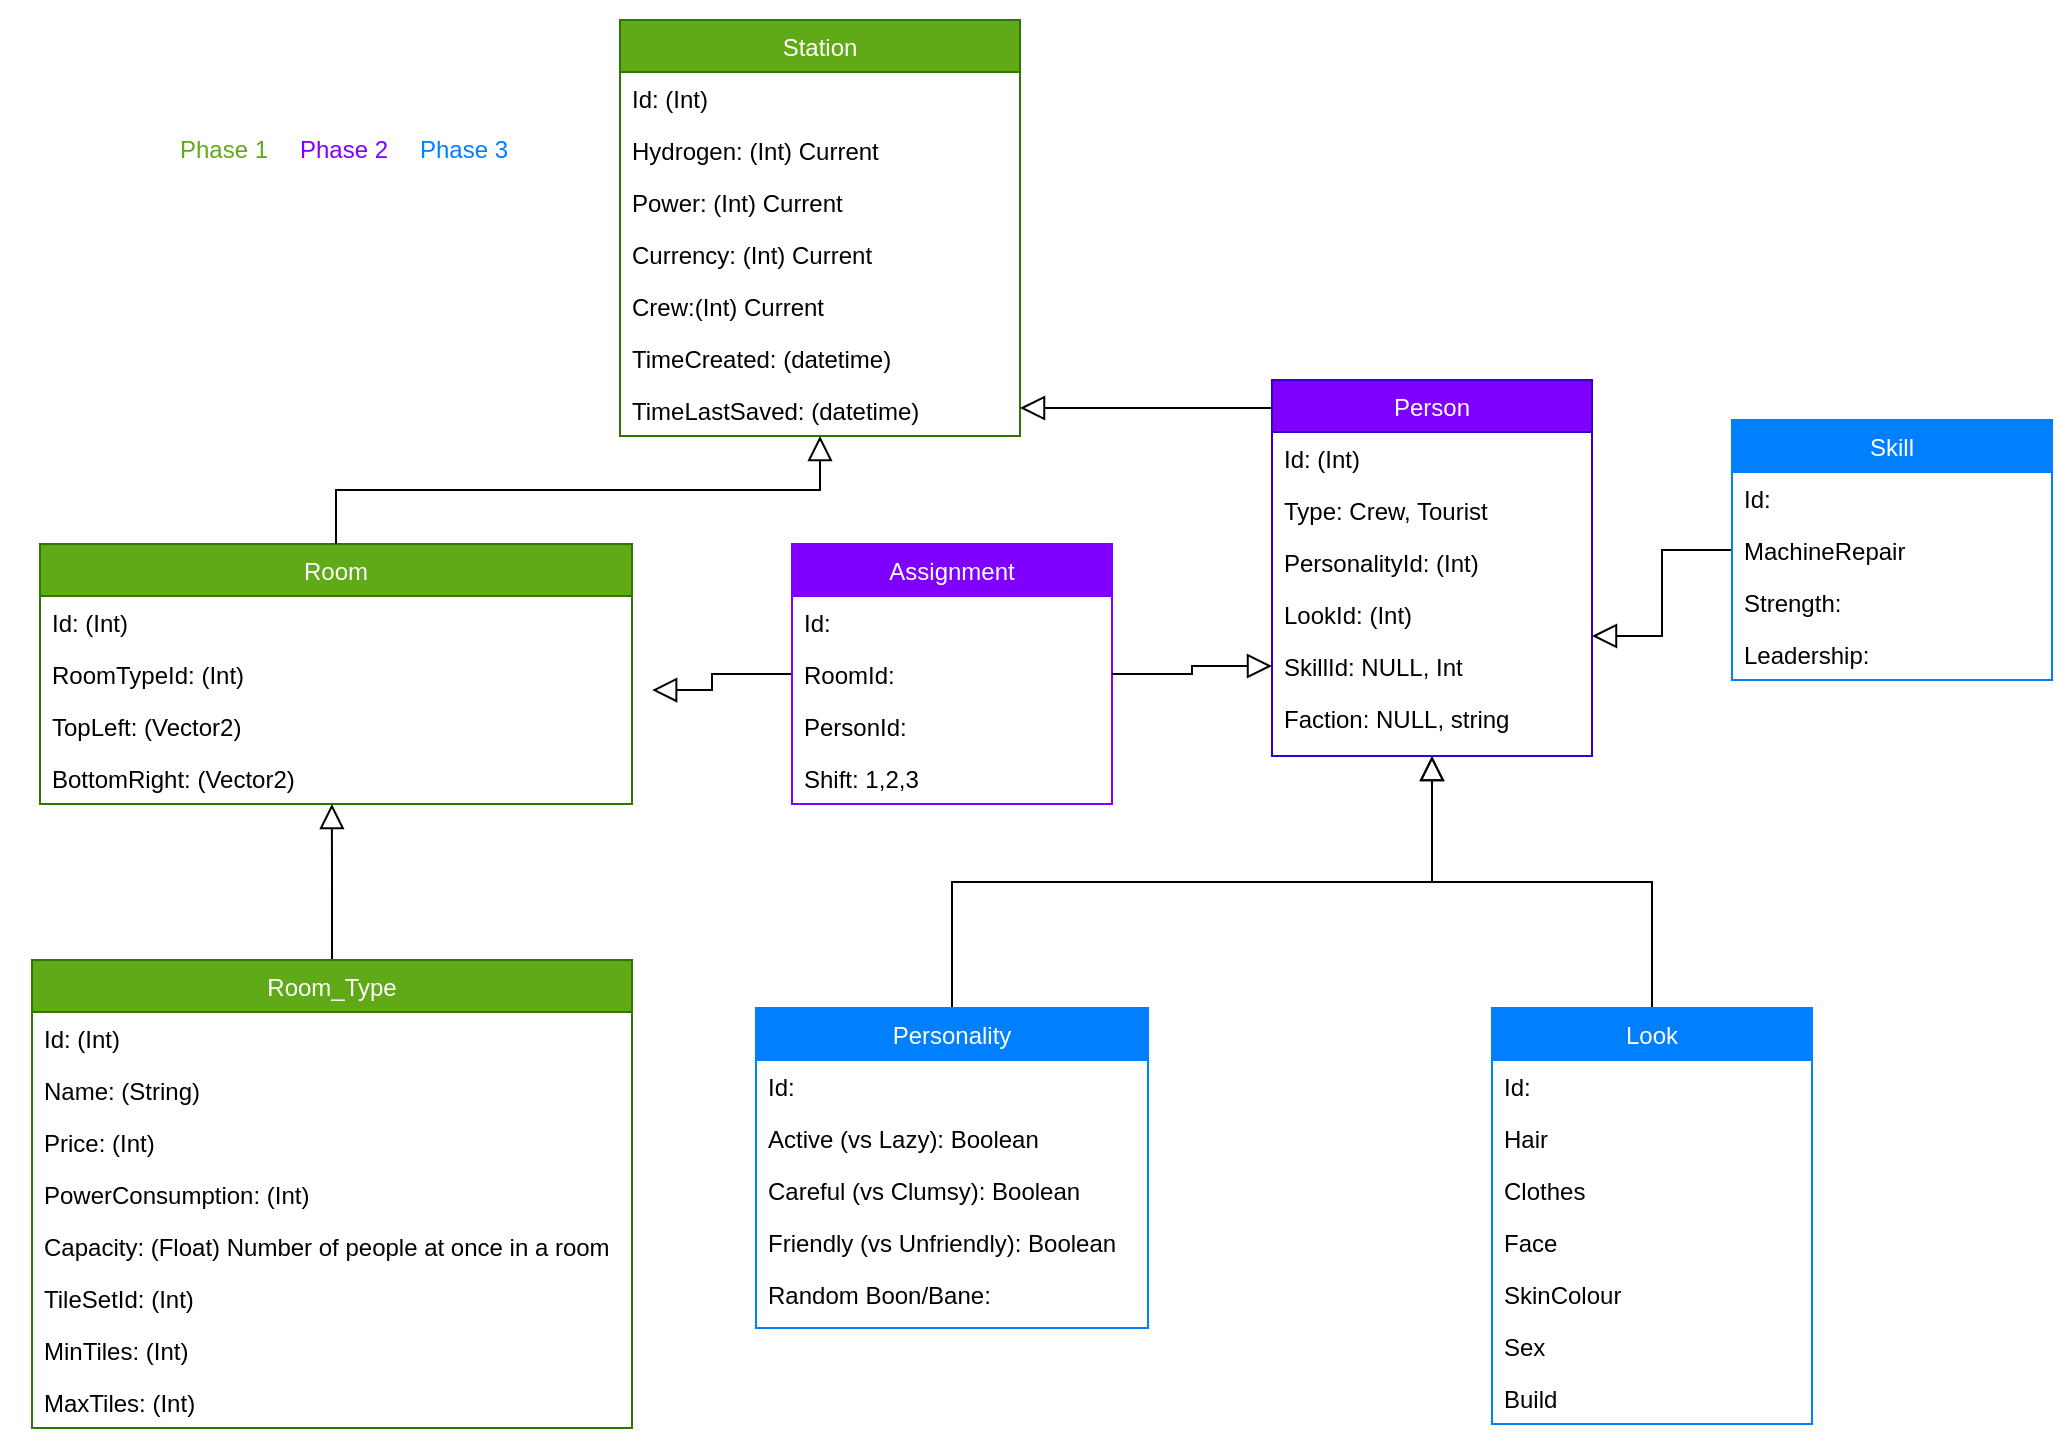 <mxfile>
    <diagram id="C5RBs43oDa-KdzZeNtuy" name="Roadmap/Types">
        <mxGraphModel dx="1253" dy="999" grid="1" gridSize="10" guides="1" tooltips="1" connect="1" arrows="1" fold="1" page="1" pageScale="1" pageWidth="827" pageHeight="1169" math="0" shadow="0">
            <root>
                <mxCell id="WIyWlLk6GJQsqaUBKTNV-0"/>
                <mxCell id="WIyWlLk6GJQsqaUBKTNV-1" parent="WIyWlLk6GJQsqaUBKTNV-0"/>
                <mxCell id="zkfFHV4jXpPFQw0GAbJ--0" value="Station" style="swimlane;fontStyle=0;align=center;verticalAlign=top;childLayout=stackLayout;horizontal=1;startSize=26;horizontalStack=0;resizeParent=1;resizeLast=0;collapsible=1;marginBottom=0;rounded=0;shadow=0;strokeWidth=1;fillColor=#60a917;fontColor=#ffffff;strokeColor=#2D7600;" parent="WIyWlLk6GJQsqaUBKTNV-1" vertex="1">
                    <mxGeometry x="314" y="20" width="200" height="208" as="geometry">
                        <mxRectangle x="230" y="140" width="160" height="26" as="alternateBounds"/>
                    </mxGeometry>
                </mxCell>
                <mxCell id="I166LaLT76AZN9bSvU90-0" value="Id: (Int)" style="text;align=left;verticalAlign=top;spacingLeft=4;spacingRight=4;overflow=hidden;rotatable=0;points=[[0,0.5],[1,0.5]];portConstraint=eastwest;rounded=0;shadow=0;html=0;" parent="zkfFHV4jXpPFQw0GAbJ--0" vertex="1">
                    <mxGeometry y="26" width="200" height="26" as="geometry"/>
                </mxCell>
                <mxCell id="zkfFHV4jXpPFQw0GAbJ--3" value="Hydrogen: (Int) Current" style="text;align=left;verticalAlign=top;spacingLeft=4;spacingRight=4;overflow=hidden;rotatable=0;points=[[0,0.5],[1,0.5]];portConstraint=eastwest;rounded=0;shadow=0;html=0;" parent="zkfFHV4jXpPFQw0GAbJ--0" vertex="1">
                    <mxGeometry y="52" width="200" height="26" as="geometry"/>
                </mxCell>
                <mxCell id="zkfFHV4jXpPFQw0GAbJ--1" value="Power: (Int) Current" style="text;align=left;verticalAlign=top;spacingLeft=4;spacingRight=4;overflow=hidden;rotatable=0;points=[[0,0.5],[1,0.5]];portConstraint=eastwest;" parent="zkfFHV4jXpPFQw0GAbJ--0" vertex="1">
                    <mxGeometry y="78" width="200" height="26" as="geometry"/>
                </mxCell>
                <mxCell id="zkfFHV4jXpPFQw0GAbJ--2" value="Currency: (Int) Current" style="text;align=left;verticalAlign=top;spacingLeft=4;spacingRight=4;overflow=hidden;rotatable=0;points=[[0,0.5],[1,0.5]];portConstraint=eastwest;rounded=0;shadow=0;html=0;" parent="zkfFHV4jXpPFQw0GAbJ--0" vertex="1">
                    <mxGeometry y="104" width="200" height="26" as="geometry"/>
                </mxCell>
                <mxCell id="zkfFHV4jXpPFQw0GAbJ--5" value="Crew:(Int) Current" style="text;align=left;verticalAlign=top;spacingLeft=4;spacingRight=4;overflow=hidden;rotatable=0;points=[[0,0.5],[1,0.5]];portConstraint=eastwest;" parent="zkfFHV4jXpPFQw0GAbJ--0" vertex="1">
                    <mxGeometry y="130" width="200" height="26" as="geometry"/>
                </mxCell>
                <mxCell id="hzhiiLF0QnC_eUO_uc99-5" value="TimeCreated: (datetime) &#xa;" style="text;align=left;verticalAlign=top;spacingLeft=4;spacingRight=4;overflow=hidden;rotatable=0;points=[[0,0.5],[1,0.5]];portConstraint=eastwest;" parent="zkfFHV4jXpPFQw0GAbJ--0" vertex="1">
                    <mxGeometry y="156" width="200" height="26" as="geometry"/>
                </mxCell>
                <mxCell id="hzhiiLF0QnC_eUO_uc99-6" value="TimeLastSaved: (datetime) &#xa;" style="text;align=left;verticalAlign=top;spacingLeft=4;spacingRight=4;overflow=hidden;rotatable=0;points=[[0,0.5],[1,0.5]];portConstraint=eastwest;" parent="zkfFHV4jXpPFQw0GAbJ--0" vertex="1">
                    <mxGeometry y="182" width="200" height="26" as="geometry"/>
                </mxCell>
                <mxCell id="zkfFHV4jXpPFQw0GAbJ--6" value="Room" style="swimlane;fontStyle=0;align=center;verticalAlign=top;childLayout=stackLayout;horizontal=1;startSize=26;horizontalStack=0;resizeParent=1;resizeLast=0;collapsible=1;marginBottom=0;rounded=0;shadow=0;strokeWidth=1;fillColor=#60a917;fontColor=#ffffff;strokeColor=#2D7600;" parent="WIyWlLk6GJQsqaUBKTNV-1" vertex="1">
                    <mxGeometry x="24" y="282" width="296" height="130" as="geometry">
                        <mxRectangle x="130" y="380" width="160" height="26" as="alternateBounds"/>
                    </mxGeometry>
                </mxCell>
                <mxCell id="zkfFHV4jXpPFQw0GAbJ--7" value="Id: (Int) " style="text;align=left;verticalAlign=top;spacingLeft=4;spacingRight=4;overflow=hidden;rotatable=0;points=[[0,0.5],[1,0.5]];portConstraint=eastwest;" parent="zkfFHV4jXpPFQw0GAbJ--6" vertex="1">
                    <mxGeometry y="26" width="296" height="26" as="geometry"/>
                </mxCell>
                <mxCell id="zkfFHV4jXpPFQw0GAbJ--8" value="RoomTypeId: (Int)" style="text;align=left;verticalAlign=top;spacingLeft=4;spacingRight=4;overflow=hidden;rotatable=0;points=[[0,0.5],[1,0.5]];portConstraint=eastwest;rounded=0;shadow=0;html=0;" parent="zkfFHV4jXpPFQw0GAbJ--6" vertex="1">
                    <mxGeometry y="52" width="296" height="26" as="geometry"/>
                </mxCell>
                <mxCell id="hzhiiLF0QnC_eUO_uc99-9" value="TopLeft: (Vector2)" style="text;align=left;verticalAlign=top;spacingLeft=4;spacingRight=4;overflow=hidden;rotatable=0;points=[[0,0.5],[1,0.5]];portConstraint=eastwest;rounded=0;shadow=0;html=0;" parent="zkfFHV4jXpPFQw0GAbJ--6" vertex="1">
                    <mxGeometry y="78" width="296" height="26" as="geometry"/>
                </mxCell>
                <mxCell id="hzhiiLF0QnC_eUO_uc99-26" value="BottomRight: (Vector2)" style="text;align=left;verticalAlign=top;spacingLeft=4;spacingRight=4;overflow=hidden;rotatable=0;points=[[0,0.5],[1,0.5]];portConstraint=eastwest;rounded=0;shadow=0;html=0;" parent="zkfFHV4jXpPFQw0GAbJ--6" vertex="1">
                    <mxGeometry y="104" width="296" height="26" as="geometry"/>
                </mxCell>
                <mxCell id="zkfFHV4jXpPFQw0GAbJ--12" value="" style="endArrow=block;endSize=10;endFill=0;shadow=0;strokeWidth=1;rounded=0;edgeStyle=elbowEdgeStyle;elbow=vertical;" parent="WIyWlLk6GJQsqaUBKTNV-1" source="zkfFHV4jXpPFQw0GAbJ--6" target="zkfFHV4jXpPFQw0GAbJ--0" edge="1">
                    <mxGeometry width="160" relative="1" as="geometry">
                        <mxPoint x="200" y="203" as="sourcePoint"/>
                        <mxPoint x="200" y="203" as="targetPoint"/>
                    </mxGeometry>
                </mxCell>
                <mxCell id="zkfFHV4jXpPFQw0GAbJ--13" value="Person" style="swimlane;fontStyle=0;align=center;verticalAlign=top;childLayout=stackLayout;horizontal=1;startSize=26;horizontalStack=0;resizeParent=1;resizeLast=0;collapsible=1;marginBottom=0;rounded=0;shadow=0;strokeWidth=1;fillColor=#7F00FF;fontColor=#ffffff;strokeColor=#3700CC;" parent="WIyWlLk6GJQsqaUBKTNV-1" vertex="1">
                    <mxGeometry x="640" y="200" width="160" height="188" as="geometry">
                        <mxRectangle x="340" y="380" width="170" height="26" as="alternateBounds"/>
                    </mxGeometry>
                </mxCell>
                <mxCell id="zkfFHV4jXpPFQw0GAbJ--14" value="Id: (Int)" style="text;align=left;verticalAlign=top;spacingLeft=4;spacingRight=4;overflow=hidden;rotatable=0;points=[[0,0.5],[1,0.5]];portConstraint=eastwest;" parent="zkfFHV4jXpPFQw0GAbJ--13" vertex="1">
                    <mxGeometry y="26" width="160" height="26" as="geometry"/>
                </mxCell>
                <mxCell id="hzhiiLF0QnC_eUO_uc99-65" value="Type: Crew, Tourist " style="text;align=left;verticalAlign=top;spacingLeft=4;spacingRight=4;overflow=hidden;rotatable=0;points=[[0,0.5],[1,0.5]];portConstraint=eastwest;" parent="zkfFHV4jXpPFQw0GAbJ--13" vertex="1">
                    <mxGeometry y="52" width="160" height="26" as="geometry"/>
                </mxCell>
                <mxCell id="hzhiiLF0QnC_eUO_uc99-62" value="PersonalityId: (Int)" style="text;align=left;verticalAlign=top;spacingLeft=4;spacingRight=4;overflow=hidden;rotatable=0;points=[[0,0.5],[1,0.5]];portConstraint=eastwest;" parent="zkfFHV4jXpPFQw0GAbJ--13" vertex="1">
                    <mxGeometry y="78" width="160" height="26" as="geometry"/>
                </mxCell>
                <mxCell id="hzhiiLF0QnC_eUO_uc99-63" value="LookId: (Int)" style="text;align=left;verticalAlign=top;spacingLeft=4;spacingRight=4;overflow=hidden;rotatable=0;points=[[0,0.5],[1,0.5]];portConstraint=eastwest;" parent="zkfFHV4jXpPFQw0GAbJ--13" vertex="1">
                    <mxGeometry y="104" width="160" height="26" as="geometry"/>
                </mxCell>
                <mxCell id="hzhiiLF0QnC_eUO_uc99-66" value="SkillId: NULL, Int" style="text;align=left;verticalAlign=top;spacingLeft=4;spacingRight=4;overflow=hidden;rotatable=0;points=[[0,0.5],[1,0.5]];portConstraint=eastwest;" parent="zkfFHV4jXpPFQw0GAbJ--13" vertex="1">
                    <mxGeometry y="130" width="160" height="26" as="geometry"/>
                </mxCell>
                <mxCell id="hzhiiLF0QnC_eUO_uc99-39" value="Faction: NULL, string" style="text;align=left;verticalAlign=top;spacingLeft=4;spacingRight=4;overflow=hidden;rotatable=0;points=[[0,0.5],[1,0.5]];portConstraint=eastwest;" parent="zkfFHV4jXpPFQw0GAbJ--13" vertex="1">
                    <mxGeometry y="156" width="160" height="26" as="geometry"/>
                </mxCell>
                <mxCell id="zkfFHV4jXpPFQw0GAbJ--16" value="" style="endArrow=block;endSize=10;endFill=0;shadow=0;strokeWidth=1;rounded=0;edgeStyle=elbowEdgeStyle;elbow=vertical;" parent="WIyWlLk6GJQsqaUBKTNV-1" source="zkfFHV4jXpPFQw0GAbJ--13" target="zkfFHV4jXpPFQw0GAbJ--0" edge="1">
                    <mxGeometry width="160" relative="1" as="geometry">
                        <mxPoint x="210" y="373" as="sourcePoint"/>
                        <mxPoint x="310" y="271" as="targetPoint"/>
                    </mxGeometry>
                </mxCell>
                <mxCell id="hzhiiLF0QnC_eUO_uc99-25" style="edgeStyle=orthogonalEdgeStyle;rounded=0;orthogonalLoop=1;jettySize=auto;html=1;entryX=0.493;entryY=1;entryDx=0;entryDy=0;entryPerimeter=0;endArrow=block;endFill=0;endSize=10;" parent="WIyWlLk6GJQsqaUBKTNV-1" source="hzhiiLF0QnC_eUO_uc99-13" target="hzhiiLF0QnC_eUO_uc99-26" edge="1">
                    <mxGeometry relative="1" as="geometry">
                        <mxPoint x="264" y="400" as="targetPoint"/>
                    </mxGeometry>
                </mxCell>
                <mxCell id="hzhiiLF0QnC_eUO_uc99-13" value="Room_Type" style="swimlane;fontStyle=0;align=center;verticalAlign=top;childLayout=stackLayout;horizontal=1;startSize=26;horizontalStack=0;resizeParent=1;resizeLast=0;collapsible=1;marginBottom=0;rounded=0;shadow=0;strokeWidth=1;fillColor=#60a917;fontColor=#ffffff;strokeColor=#2D7600;" parent="WIyWlLk6GJQsqaUBKTNV-1" vertex="1">
                    <mxGeometry x="20" y="490" width="300" height="234" as="geometry">
                        <mxRectangle x="130" y="380" width="160" height="26" as="alternateBounds"/>
                    </mxGeometry>
                </mxCell>
                <mxCell id="hzhiiLF0QnC_eUO_uc99-14" value="Id: (Int) " style="text;align=left;verticalAlign=top;spacingLeft=4;spacingRight=4;overflow=hidden;rotatable=0;points=[[0,0.5],[1,0.5]];portConstraint=eastwest;" parent="hzhiiLF0QnC_eUO_uc99-13" vertex="1">
                    <mxGeometry y="26" width="300" height="26" as="geometry"/>
                </mxCell>
                <mxCell id="hzhiiLF0QnC_eUO_uc99-15" value="Name: (String)" style="text;align=left;verticalAlign=top;spacingLeft=4;spacingRight=4;overflow=hidden;rotatable=0;points=[[0,0.5],[1,0.5]];portConstraint=eastwest;rounded=0;shadow=0;html=0;" parent="hzhiiLF0QnC_eUO_uc99-13" vertex="1">
                    <mxGeometry y="52" width="300" height="26" as="geometry"/>
                </mxCell>
                <mxCell id="hzhiiLF0QnC_eUO_uc99-18" value="Price: (Int)" style="text;align=left;verticalAlign=top;spacingLeft=4;spacingRight=4;overflow=hidden;rotatable=0;points=[[0,0.5],[1,0.5]];portConstraint=eastwest;rounded=0;shadow=0;html=0;" parent="hzhiiLF0QnC_eUO_uc99-13" vertex="1">
                    <mxGeometry y="78" width="300" height="26" as="geometry"/>
                </mxCell>
                <mxCell id="hzhiiLF0QnC_eUO_uc99-17" value="PowerConsumption: (Int)" style="text;align=left;verticalAlign=top;spacingLeft=4;spacingRight=4;overflow=hidden;rotatable=0;points=[[0,0.5],[1,0.5]];portConstraint=eastwest;rounded=0;shadow=0;html=0;" parent="hzhiiLF0QnC_eUO_uc99-13" vertex="1">
                    <mxGeometry y="104" width="300" height="26" as="geometry"/>
                </mxCell>
                <mxCell id="hzhiiLF0QnC_eUO_uc99-19" value="Capacity: (Float) Number of people at once in a room" style="text;align=left;verticalAlign=top;spacingLeft=4;spacingRight=4;overflow=hidden;rotatable=0;points=[[0,0.5],[1,0.5]];portConstraint=eastwest;rounded=0;shadow=0;html=0;" parent="hzhiiLF0QnC_eUO_uc99-13" vertex="1">
                    <mxGeometry y="130" width="300" height="26" as="geometry"/>
                </mxCell>
                <mxCell id="mUGmBTytR2KP4BA84_no-3" value="TileSetId: (Int)" style="text;align=left;verticalAlign=top;spacingLeft=4;spacingRight=4;overflow=hidden;rotatable=0;points=[[0,0.5],[1,0.5]];portConstraint=eastwest;rounded=0;shadow=0;html=0;" parent="hzhiiLF0QnC_eUO_uc99-13" vertex="1">
                    <mxGeometry y="156" width="300" height="26" as="geometry"/>
                </mxCell>
                <mxCell id="hzhiiLF0QnC_eUO_uc99-32" value="MinTiles: (Int)" style="text;align=left;verticalAlign=top;spacingLeft=4;spacingRight=4;overflow=hidden;rotatable=0;points=[[0,0.5],[1,0.5]];portConstraint=eastwest;rounded=0;shadow=0;html=0;" parent="hzhiiLF0QnC_eUO_uc99-13" vertex="1">
                    <mxGeometry y="182" width="300" height="26" as="geometry"/>
                </mxCell>
                <mxCell id="hzhiiLF0QnC_eUO_uc99-33" value="MaxTiles: (Int)" style="text;align=left;verticalAlign=top;spacingLeft=4;spacingRight=4;overflow=hidden;rotatable=0;points=[[0,0.5],[1,0.5]];portConstraint=eastwest;rounded=0;shadow=0;html=0;" parent="hzhiiLF0QnC_eUO_uc99-13" vertex="1">
                    <mxGeometry y="208" width="300" height="26" as="geometry"/>
                </mxCell>
                <mxCell id="hzhiiLF0QnC_eUO_uc99-61" style="edgeStyle=elbowEdgeStyle;rounded=0;orthogonalLoop=1;jettySize=auto;html=1;entryX=0.5;entryY=1;entryDx=0;entryDy=0;endArrow=block;endFill=0;endSize=10;elbow=vertical;" parent="WIyWlLk6GJQsqaUBKTNV-1" source="hzhiiLF0QnC_eUO_uc99-40" target="zkfFHV4jXpPFQw0GAbJ--13" edge="1">
                    <mxGeometry relative="1" as="geometry"/>
                </mxCell>
                <mxCell id="hzhiiLF0QnC_eUO_uc99-40" value="Personality" style="swimlane;fontStyle=0;align=center;verticalAlign=top;childLayout=stackLayout;horizontal=1;startSize=26;horizontalStack=0;resizeParent=1;resizeLast=0;collapsible=1;marginBottom=0;rounded=0;shadow=0;strokeWidth=1;fillColor=#007FFF;fontColor=#ffffff;strokeColor=#007FFF;" parent="WIyWlLk6GJQsqaUBKTNV-1" vertex="1">
                    <mxGeometry x="382" y="514" width="196" height="160" as="geometry">
                        <mxRectangle x="340" y="380" width="170" height="26" as="alternateBounds"/>
                    </mxGeometry>
                </mxCell>
                <mxCell id="hzhiiLF0QnC_eUO_uc99-41" value="Id: " style="text;align=left;verticalAlign=top;spacingLeft=4;spacingRight=4;overflow=hidden;rotatable=0;points=[[0,0.5],[1,0.5]];portConstraint=eastwest;" parent="hzhiiLF0QnC_eUO_uc99-40" vertex="1">
                    <mxGeometry y="26" width="196" height="26" as="geometry"/>
                </mxCell>
                <mxCell id="hzhiiLF0QnC_eUO_uc99-42" value="Active (vs Lazy): Boolean" style="text;align=left;verticalAlign=top;spacingLeft=4;spacingRight=4;overflow=hidden;rotatable=0;points=[[0,0.5],[1,0.5]];portConstraint=eastwest;" parent="hzhiiLF0QnC_eUO_uc99-40" vertex="1">
                    <mxGeometry y="52" width="196" height="26" as="geometry"/>
                </mxCell>
                <mxCell id="hzhiiLF0QnC_eUO_uc99-43" value="Careful (vs Clumsy): Boolean" style="text;align=left;verticalAlign=top;spacingLeft=4;spacingRight=4;overflow=hidden;rotatable=0;points=[[0,0.5],[1,0.5]];portConstraint=eastwest;" parent="hzhiiLF0QnC_eUO_uc99-40" vertex="1">
                    <mxGeometry y="78" width="196" height="26" as="geometry"/>
                </mxCell>
                <mxCell id="hzhiiLF0QnC_eUO_uc99-44" value="Friendly (vs Unfriendly): Boolean" style="text;align=left;verticalAlign=top;spacingLeft=4;spacingRight=4;overflow=hidden;rotatable=0;points=[[0,0.5],[1,0.5]];portConstraint=eastwest;" parent="hzhiiLF0QnC_eUO_uc99-40" vertex="1">
                    <mxGeometry y="104" width="196" height="26" as="geometry"/>
                </mxCell>
                <mxCell id="hzhiiLF0QnC_eUO_uc99-45" value="Random Boon/Bane: " style="text;align=left;verticalAlign=top;spacingLeft=4;spacingRight=4;overflow=hidden;rotatable=0;points=[[0,0.5],[1,0.5]];portConstraint=eastwest;" parent="hzhiiLF0QnC_eUO_uc99-40" vertex="1">
                    <mxGeometry y="130" width="196" height="26" as="geometry"/>
                </mxCell>
                <mxCell id="hzhiiLF0QnC_eUO_uc99-60" style="edgeStyle=elbowEdgeStyle;rounded=0;orthogonalLoop=1;jettySize=auto;html=1;entryX=0.5;entryY=1;entryDx=0;entryDy=0;elbow=vertical;endArrow=block;endFill=0;endSize=10;" parent="WIyWlLk6GJQsqaUBKTNV-1" source="hzhiiLF0QnC_eUO_uc99-48" target="zkfFHV4jXpPFQw0GAbJ--13" edge="1">
                    <mxGeometry relative="1" as="geometry"/>
                </mxCell>
                <mxCell id="hzhiiLF0QnC_eUO_uc99-48" value="Look" style="swimlane;fontStyle=0;align=center;verticalAlign=top;childLayout=stackLayout;horizontal=1;startSize=26;horizontalStack=0;resizeParent=1;resizeLast=0;collapsible=1;marginBottom=0;rounded=0;shadow=0;strokeWidth=1;fillColor=#007FFF;fontColor=#ffffff;strokeColor=#007FFF;" parent="WIyWlLk6GJQsqaUBKTNV-1" vertex="1">
                    <mxGeometry x="750" y="514" width="160" height="208" as="geometry">
                        <mxRectangle x="340" y="380" width="170" height="26" as="alternateBounds"/>
                    </mxGeometry>
                </mxCell>
                <mxCell id="hzhiiLF0QnC_eUO_uc99-49" value="Id: " style="text;align=left;verticalAlign=top;spacingLeft=4;spacingRight=4;overflow=hidden;rotatable=0;points=[[0,0.5],[1,0.5]];portConstraint=eastwest;" parent="hzhiiLF0QnC_eUO_uc99-48" vertex="1">
                    <mxGeometry y="26" width="160" height="26" as="geometry"/>
                </mxCell>
                <mxCell id="hzhiiLF0QnC_eUO_uc99-50" value="Hair" style="text;align=left;verticalAlign=top;spacingLeft=4;spacingRight=4;overflow=hidden;rotatable=0;points=[[0,0.5],[1,0.5]];portConstraint=eastwest;" parent="hzhiiLF0QnC_eUO_uc99-48" vertex="1">
                    <mxGeometry y="52" width="160" height="26" as="geometry"/>
                </mxCell>
                <mxCell id="hzhiiLF0QnC_eUO_uc99-51" value="Clothes" style="text;align=left;verticalAlign=top;spacingLeft=4;spacingRight=4;overflow=hidden;rotatable=0;points=[[0,0.5],[1,0.5]];portConstraint=eastwest;" parent="hzhiiLF0QnC_eUO_uc99-48" vertex="1">
                    <mxGeometry y="78" width="160" height="26" as="geometry"/>
                </mxCell>
                <mxCell id="hzhiiLF0QnC_eUO_uc99-52" value="Face" style="text;align=left;verticalAlign=top;spacingLeft=4;spacingRight=4;overflow=hidden;rotatable=0;points=[[0,0.5],[1,0.5]];portConstraint=eastwest;" parent="hzhiiLF0QnC_eUO_uc99-48" vertex="1">
                    <mxGeometry y="104" width="160" height="26" as="geometry"/>
                </mxCell>
                <mxCell id="hzhiiLF0QnC_eUO_uc99-53" value="SkinColour" style="text;align=left;verticalAlign=top;spacingLeft=4;spacingRight=4;overflow=hidden;rotatable=0;points=[[0,0.5],[1,0.5]];portConstraint=eastwest;" parent="hzhiiLF0QnC_eUO_uc99-48" vertex="1">
                    <mxGeometry y="130" width="160" height="26" as="geometry"/>
                </mxCell>
                <mxCell id="hzhiiLF0QnC_eUO_uc99-75" value="Sex" style="text;align=left;verticalAlign=top;spacingLeft=4;spacingRight=4;overflow=hidden;rotatable=0;points=[[0,0.5],[1,0.5]];portConstraint=eastwest;" parent="hzhiiLF0QnC_eUO_uc99-48" vertex="1">
                    <mxGeometry y="156" width="160" height="26" as="geometry"/>
                </mxCell>
                <mxCell id="hzhiiLF0QnC_eUO_uc99-76" value="Build" style="text;align=left;verticalAlign=top;spacingLeft=4;spacingRight=4;overflow=hidden;rotatable=0;points=[[0,0.5],[1,0.5]];portConstraint=eastwest;" parent="hzhiiLF0QnC_eUO_uc99-48" vertex="1">
                    <mxGeometry y="182" width="160" height="26" as="geometry"/>
                </mxCell>
                <mxCell id="hzhiiLF0QnC_eUO_uc99-73" style="edgeStyle=orthogonalEdgeStyle;rounded=0;orthogonalLoop=1;jettySize=auto;html=1;entryX=1;entryY=0.923;entryDx=0;entryDy=0;entryPerimeter=0;endArrow=block;endFill=0;endSize=10;" parent="WIyWlLk6GJQsqaUBKTNV-1" source="hzhiiLF0QnC_eUO_uc99-67" target="hzhiiLF0QnC_eUO_uc99-63" edge="1">
                    <mxGeometry relative="1" as="geometry"/>
                </mxCell>
                <mxCell id="hzhiiLF0QnC_eUO_uc99-67" value="Skill" style="swimlane;fontStyle=0;align=center;verticalAlign=top;childLayout=stackLayout;horizontal=1;startSize=26;horizontalStack=0;resizeParent=1;resizeLast=0;collapsible=1;marginBottom=0;rounded=0;shadow=0;strokeWidth=1;fillColor=#007FFF;fontColor=#ffffff;strokeColor=#007FFF;" parent="WIyWlLk6GJQsqaUBKTNV-1" vertex="1">
                    <mxGeometry x="870" y="220" width="160" height="130" as="geometry">
                        <mxRectangle x="340" y="380" width="170" height="26" as="alternateBounds"/>
                    </mxGeometry>
                </mxCell>
                <mxCell id="hzhiiLF0QnC_eUO_uc99-68" value="Id: " style="text;align=left;verticalAlign=top;spacingLeft=4;spacingRight=4;overflow=hidden;rotatable=0;points=[[0,0.5],[1,0.5]];portConstraint=eastwest;" parent="hzhiiLF0QnC_eUO_uc99-67" vertex="1">
                    <mxGeometry y="26" width="160" height="26" as="geometry"/>
                </mxCell>
                <mxCell id="hzhiiLF0QnC_eUO_uc99-69" value="MachineRepair" style="text;align=left;verticalAlign=top;spacingLeft=4;spacingRight=4;overflow=hidden;rotatable=0;points=[[0,0.5],[1,0.5]];portConstraint=eastwest;" parent="hzhiiLF0QnC_eUO_uc99-67" vertex="1">
                    <mxGeometry y="52" width="160" height="26" as="geometry"/>
                </mxCell>
                <mxCell id="hzhiiLF0QnC_eUO_uc99-70" value="Strength: " style="text;align=left;verticalAlign=top;spacingLeft=4;spacingRight=4;overflow=hidden;rotatable=0;points=[[0,0.5],[1,0.5]];portConstraint=eastwest;" parent="hzhiiLF0QnC_eUO_uc99-67" vertex="1">
                    <mxGeometry y="78" width="160" height="26" as="geometry"/>
                </mxCell>
                <mxCell id="hzhiiLF0QnC_eUO_uc99-71" value="Leadership:" style="text;align=left;verticalAlign=top;spacingLeft=4;spacingRight=4;overflow=hidden;rotatable=0;points=[[0,0.5],[1,0.5]];portConstraint=eastwest;" parent="hzhiiLF0QnC_eUO_uc99-67" vertex="1">
                    <mxGeometry y="104" width="160" height="26" as="geometry"/>
                </mxCell>
                <mxCell id="hzhiiLF0QnC_eUO_uc99-77" value="&lt;font color=&quot;#7f00ff&quot;&gt;Phase 2&lt;/font&gt;" style="text;strokeColor=none;align=center;fillColor=none;html=1;verticalAlign=middle;whiteSpace=wrap;rounded=0;strokeWidth=1;" parent="WIyWlLk6GJQsqaUBKTNV-1" vertex="1">
                    <mxGeometry x="146" y="70" width="60" height="30" as="geometry"/>
                </mxCell>
                <mxCell id="hzhiiLF0QnC_eUO_uc99-78" value="&lt;font color=&quot;#60a917&quot;&gt;Phase 1&lt;/font&gt;" style="text;strokeColor=none;align=center;fillColor=none;html=1;verticalAlign=middle;whiteSpace=wrap;rounded=0;strokeWidth=1;" parent="WIyWlLk6GJQsqaUBKTNV-1" vertex="1">
                    <mxGeometry x="86" y="70" width="60" height="30" as="geometry"/>
                </mxCell>
                <mxCell id="hzhiiLF0QnC_eUO_uc99-79" value="&lt;font color=&quot;#007fff&quot;&gt;Phase 3&lt;/font&gt;" style="text;strokeColor=none;align=center;fillColor=none;html=1;verticalAlign=middle;whiteSpace=wrap;rounded=0;strokeWidth=1;" parent="WIyWlLk6GJQsqaUBKTNV-1" vertex="1">
                    <mxGeometry x="206" y="70" width="60" height="30" as="geometry"/>
                </mxCell>
                <mxCell id="hzhiiLF0QnC_eUO_uc99-85" style="edgeStyle=orthogonalEdgeStyle;rounded=0;orthogonalLoop=1;jettySize=auto;html=1;entryX=1.034;entryY=0.808;entryDx=0;entryDy=0;entryPerimeter=0;endArrow=block;endFill=0;endSize=10;" parent="WIyWlLk6GJQsqaUBKTNV-1" source="hzhiiLF0QnC_eUO_uc99-80" target="zkfFHV4jXpPFQw0GAbJ--8" edge="1">
                    <mxGeometry relative="1" as="geometry"/>
                </mxCell>
                <mxCell id="hzhiiLF0QnC_eUO_uc99-80" value="Assignment" style="swimlane;fontStyle=0;align=center;verticalAlign=top;childLayout=stackLayout;horizontal=1;startSize=26;horizontalStack=0;resizeParent=1;resizeLast=0;collapsible=1;marginBottom=0;rounded=0;shadow=0;strokeWidth=1;fillColor=#7F00FF;fontColor=#ffffff;strokeColor=#7F00FF;" parent="WIyWlLk6GJQsqaUBKTNV-1" vertex="1">
                    <mxGeometry x="400" y="282" width="160" height="130" as="geometry">
                        <mxRectangle x="340" y="380" width="170" height="26" as="alternateBounds"/>
                    </mxGeometry>
                </mxCell>
                <mxCell id="hzhiiLF0QnC_eUO_uc99-81" value="Id: " style="text;align=left;verticalAlign=top;spacingLeft=4;spacingRight=4;overflow=hidden;rotatable=0;points=[[0,0.5],[1,0.5]];portConstraint=eastwest;" parent="hzhiiLF0QnC_eUO_uc99-80" vertex="1">
                    <mxGeometry y="26" width="160" height="26" as="geometry"/>
                </mxCell>
                <mxCell id="hzhiiLF0QnC_eUO_uc99-82" value="RoomId:" style="text;align=left;verticalAlign=top;spacingLeft=4;spacingRight=4;overflow=hidden;rotatable=0;points=[[0,0.5],[1,0.5]];portConstraint=eastwest;" parent="hzhiiLF0QnC_eUO_uc99-80" vertex="1">
                    <mxGeometry y="52" width="160" height="26" as="geometry"/>
                </mxCell>
                <mxCell id="hzhiiLF0QnC_eUO_uc99-83" value="PersonId:" style="text;align=left;verticalAlign=top;spacingLeft=4;spacingRight=4;overflow=hidden;rotatable=0;points=[[0,0.5],[1,0.5]];portConstraint=eastwest;" parent="hzhiiLF0QnC_eUO_uc99-80" vertex="1">
                    <mxGeometry y="78" width="160" height="26" as="geometry"/>
                </mxCell>
                <mxCell id="hzhiiLF0QnC_eUO_uc99-84" value="Shift: 1,2,3" style="text;align=left;verticalAlign=top;spacingLeft=4;spacingRight=4;overflow=hidden;rotatable=0;points=[[0,0.5],[1,0.5]];portConstraint=eastwest;" parent="hzhiiLF0QnC_eUO_uc99-80" vertex="1">
                    <mxGeometry y="104" width="160" height="26" as="geometry"/>
                </mxCell>
                <mxCell id="hzhiiLF0QnC_eUO_uc99-86" style="edgeStyle=orthogonalEdgeStyle;rounded=0;orthogonalLoop=1;jettySize=auto;html=1;exitX=1;exitY=0.5;exitDx=0;exitDy=0;entryX=0;entryY=0.5;entryDx=0;entryDy=0;endArrow=block;endFill=0;endSize=10;" parent="WIyWlLk6GJQsqaUBKTNV-1" source="hzhiiLF0QnC_eUO_uc99-82" target="hzhiiLF0QnC_eUO_uc99-66" edge="1">
                    <mxGeometry relative="1" as="geometry"/>
                </mxCell>
                <mxCell id="RzIAEy3yuCvvebKTkvxz-0" value="&lt;font style=&quot;font-size: 20px;&quot; color=&quot;#ffffff&quot;&gt;&lt;i&gt;&lt;u&gt;&amp;nbsp;Roadmap/Types&lt;/u&gt;&lt;/i&gt;&lt;/font&gt;" style="text;strokeColor=none;align=center;fillColor=none;html=1;verticalAlign=middle;whiteSpace=wrap;rounded=0;strokeWidth=1;" parent="WIyWlLk6GJQsqaUBKTNV-1" vertex="1">
                    <mxGeometry x="50" y="10" width="60" height="30" as="geometry"/>
                </mxCell>
            </root>
        </mxGraphModel>
    </diagram>
    <diagram id="3i0qqkUKq_6QnDi-h3pO" name="States">
        <mxGraphModel dx="1327" dy="1058" grid="1" gridSize="10" guides="1" tooltips="1" connect="1" arrows="1" fold="1" page="1" pageScale="1" pageWidth="850" pageHeight="1100" math="0" shadow="0">
            <root>
                <mxCell id="0"/>
                <mxCell id="1" parent="0"/>
                <mxCell id="bEpzu-nuqBfEDvzC5S-Q-1" value="&lt;font style=&quot;font-size: 20px;&quot; color=&quot;#ffffff&quot;&gt;&lt;i&gt;&lt;u&gt;States&lt;/u&gt;&lt;/i&gt;&lt;/font&gt;" style="text;strokeColor=none;align=center;fillColor=none;html=1;verticalAlign=middle;whiteSpace=wrap;rounded=0;strokeWidth=1;" vertex="1" parent="1">
                    <mxGeometry y="10" width="60" height="30" as="geometry"/>
                </mxCell>
                <mxCell id="sQ6TVbxpneY5GU_leGEO-13" value="" style="edgeStyle=none;html=1;" edge="1" parent="1" source="sQ6TVbxpneY5GU_leGEO-1" target="sQ6TVbxpneY5GU_leGEO-3">
                    <mxGeometry relative="1" as="geometry"/>
                </mxCell>
                <mxCell id="sQ6TVbxpneY5GU_leGEO-1" value="SELECTING ROOM TYPE" style="ellipse" vertex="1" parent="1">
                    <mxGeometry x="40" y="280" width="170" height="30" as="geometry"/>
                </mxCell>
                <mxCell id="sQ6TVbxpneY5GU_leGEO-14" style="edgeStyle=none;html=1;entryX=0.5;entryY=1;entryDx=0;entryDy=0;" edge="1" parent="1" source="sQ6TVbxpneY5GU_leGEO-3" target="sQ6TVbxpneY5GU_leGEO-1">
                    <mxGeometry relative="1" as="geometry"/>
                </mxCell>
                <mxCell id="sQ6TVbxpneY5GU_leGEO-16" style="edgeStyle=none;html=1;exitX=0.5;exitY=1;exitDx=0;exitDy=0;entryX=0.5;entryY=1;entryDx=0;entryDy=0;" edge="1" parent="1" source="sQ6TVbxpneY5GU_leGEO-3" target="sQ6TVbxpneY5GU_leGEO-3">
                    <mxGeometry relative="1" as="geometry"/>
                </mxCell>
                <mxCell id="sQ6TVbxpneY5GU_leGEO-17" value="" style="edgeStyle=none;html=1;" edge="1" parent="1" source="sQ6TVbxpneY5GU_leGEO-3" target="sQ6TVbxpneY5GU_leGEO-6">
                    <mxGeometry relative="1" as="geometry"/>
                </mxCell>
                <mxCell id="sQ6TVbxpneY5GU_leGEO-3" value="SELECTING TILE" style="rounded=1;" vertex="1" parent="1">
                    <mxGeometry x="70" y="350" width="110" height="30" as="geometry"/>
                </mxCell>
                <mxCell id="sQ6TVbxpneY5GU_leGEO-18" style="edgeStyle=none;html=1;" edge="1" parent="1" source="sQ6TVbxpneY5GU_leGEO-6" target="sQ6TVbxpneY5GU_leGEO-3">
                    <mxGeometry relative="1" as="geometry"/>
                </mxCell>
                <mxCell id="AD93zqRf2z9awjNG6-Uv-42" style="edgeStyle=none;html=1;" edge="1" parent="1" source="sQ6TVbxpneY5GU_leGEO-6">
                    <mxGeometry relative="1" as="geometry">
                        <mxPoint x="125" y="490" as="targetPoint"/>
                    </mxGeometry>
                </mxCell>
                <mxCell id="sQ6TVbxpneY5GU_leGEO-6" value="DRAFTING ROOM" style="rounded=1;" vertex="1" parent="1">
                    <mxGeometry x="65" y="420" width="120" height="30" as="geometry"/>
                </mxCell>
                <mxCell id="sQ6TVbxpneY5GU_leGEO-9" value="&lt;font style=&quot;font-size: 20px;&quot; color=&quot;#ffffff&quot;&gt;&lt;i&gt;Building&lt;/i&gt;&lt;/font&gt;" style="text;strokeColor=none;align=center;fillColor=none;html=1;verticalAlign=middle;whiteSpace=wrap;rounded=0;strokeWidth=1;" vertex="1" parent="1">
                    <mxGeometry x="65" y="240" width="60" height="30" as="geometry"/>
                </mxCell>
                <mxCell id="AD93zqRf2z9awjNG6-Uv-55" style="edgeStyle=none;html=1;entryX=1;entryY=0;entryDx=0;entryDy=0;shape=link;" edge="1" parent="1" source="AD93zqRf2z9awjNG6-Uv-1" target="sQ6TVbxpneY5GU_leGEO-9">
                    <mxGeometry relative="1" as="geometry"/>
                </mxCell>
                <mxCell id="AD93zqRf2z9awjNG6-Uv-56" style="edgeStyle=none;html=1;entryX=0.5;entryY=0;entryDx=0;entryDy=0;shape=link;" edge="1" parent="1" source="AD93zqRf2z9awjNG6-Uv-1" target="AD93zqRf2z9awjNG6-Uv-24">
                    <mxGeometry relative="1" as="geometry"/>
                </mxCell>
                <mxCell id="AD93zqRf2z9awjNG6-Uv-57" style="edgeStyle=none;html=1;shape=link;" edge="1" parent="1" source="AD93zqRf2z9awjNG6-Uv-1" target="AD93zqRf2z9awjNG6-Uv-54">
                    <mxGeometry relative="1" as="geometry"/>
                </mxCell>
                <mxCell id="AD93zqRf2z9awjNG6-Uv-1" value="&lt;font style=&quot;font-size: 20px;&quot; color=&quot;#ffffff&quot;&gt;&lt;i&gt;Default&lt;/i&gt;&lt;/font&gt;" style="text;strokeColor=none;align=center;fillColor=none;html=1;verticalAlign=middle;whiteSpace=wrap;rounded=0;strokeWidth=1;" vertex="1" parent="1">
                    <mxGeometry x="340" y="120" width="60" height="30" as="geometry"/>
                </mxCell>
                <mxCell id="AD93zqRf2z9awjNG6-Uv-16" value="" style="edgeStyle=none;html=1;" edge="1" parent="1" source="AD93zqRf2z9awjNG6-Uv-17" target="AD93zqRf2z9awjNG6-Uv-21">
                    <mxGeometry relative="1" as="geometry"/>
                </mxCell>
                <mxCell id="AD93zqRf2z9awjNG6-Uv-17" value="SELECTING ROOM" style="ellipse" vertex="1" parent="1">
                    <mxGeometry x="327.5" y="280" width="145" height="30" as="geometry"/>
                </mxCell>
                <mxCell id="AD93zqRf2z9awjNG6-Uv-19" style="edgeStyle=none;html=1;exitX=0.5;exitY=1;exitDx=0;exitDy=0;entryX=0.5;entryY=1;entryDx=0;entryDy=0;" edge="1" parent="1" source="AD93zqRf2z9awjNG6-Uv-21" target="AD93zqRf2z9awjNG6-Uv-21">
                    <mxGeometry relative="1" as="geometry"/>
                </mxCell>
                <mxCell id="AD93zqRf2z9awjNG6-Uv-21" value="DELETING ROOM" style="rounded=1;" vertex="1" parent="1">
                    <mxGeometry x="342.5" y="350" width="115" height="30" as="geometry"/>
                </mxCell>
                <mxCell id="AD93zqRf2z9awjNG6-Uv-24" value="&lt;font style=&quot;font-size: 20px;&quot; color=&quot;#ffffff&quot;&gt;&lt;i&gt;Editing&lt;/i&gt;&lt;/font&gt;" style="text;strokeColor=none;align=center;fillColor=none;html=1;verticalAlign=middle;whiteSpace=wrap;rounded=0;strokeWidth=1;" vertex="1" parent="1">
                    <mxGeometry x="340" y="240" width="60" height="30" as="geometry"/>
                </mxCell>
                <mxCell id="AD93zqRf2z9awjNG6-Uv-25" value="" style="edgeStyle=none;html=1;" edge="1" parent="1" source="AD93zqRf2z9awjNG6-Uv-26" target="AD93zqRf2z9awjNG6-Uv-30">
                    <mxGeometry relative="1" as="geometry"/>
                </mxCell>
                <mxCell id="AD93zqRf2z9awjNG6-Uv-26" value="IDLING" style="ellipse" vertex="1" parent="1">
                    <mxGeometry x="60" y="790" width="80" height="30" as="geometry"/>
                </mxCell>
                <mxCell id="AD93zqRf2z9awjNG6-Uv-27" style="edgeStyle=none;html=1;entryX=0.5;entryY=1;entryDx=0;entryDy=0;" edge="1" parent="1" source="AD93zqRf2z9awjNG6-Uv-30" target="AD93zqRf2z9awjNG6-Uv-26">
                    <mxGeometry relative="1" as="geometry"/>
                </mxCell>
                <mxCell id="AD93zqRf2z9awjNG6-Uv-28" style="edgeStyle=none;html=1;exitX=0.5;exitY=1;exitDx=0;exitDy=0;entryX=0.5;entryY=1;entryDx=0;entryDy=0;" edge="1" parent="1" source="AD93zqRf2z9awjNG6-Uv-30" target="AD93zqRf2z9awjNG6-Uv-30">
                    <mxGeometry relative="1" as="geometry"/>
                </mxCell>
                <mxCell id="AD93zqRf2z9awjNG6-Uv-29" value="" style="edgeStyle=none;html=1;" edge="1" parent="1" source="AD93zqRf2z9awjNG6-Uv-30" target="AD93zqRf2z9awjNG6-Uv-32">
                    <mxGeometry relative="1" as="geometry"/>
                </mxCell>
                <mxCell id="AD93zqRf2z9awjNG6-Uv-30" value="WALKING" style="rounded=1;" vertex="1" parent="1">
                    <mxGeometry x="60" y="860" width="80" height="30" as="geometry"/>
                </mxCell>
                <mxCell id="AD93zqRf2z9awjNG6-Uv-31" style="edgeStyle=none;html=1;" edge="1" parent="1" source="AD93zqRf2z9awjNG6-Uv-32" target="AD93zqRf2z9awjNG6-Uv-30">
                    <mxGeometry relative="1" as="geometry"/>
                </mxCell>
                <mxCell id="AD93zqRf2z9awjNG6-Uv-32" value="WORKING" style="rounded=1;" vertex="1" parent="1">
                    <mxGeometry x="60" y="930" width="80" height="30" as="geometry"/>
                </mxCell>
                <mxCell id="AD93zqRf2z9awjNG6-Uv-61" style="edgeStyle=none;html=1;shape=link;" edge="1" parent="1" source="AD93zqRf2z9awjNG6-Uv-33">
                    <mxGeometry relative="1" as="geometry">
                        <mxPoint x="150" y="765" as="targetPoint"/>
                    </mxGeometry>
                </mxCell>
                <mxCell id="AD93zqRf2z9awjNG6-Uv-33" value="&lt;font style=&quot;font-size: 20px;&quot; color=&quot;#ffffff&quot;&gt;&lt;i&gt;Crew&lt;/i&gt;&lt;/font&gt;" style="text;strokeColor=none;align=center;fillColor=none;html=1;verticalAlign=middle;whiteSpace=wrap;rounded=0;strokeWidth=1;" vertex="1" parent="1">
                    <mxGeometry x="40" y="750" width="60" height="30" as="geometry"/>
                </mxCell>
                <mxCell id="AD93zqRf2z9awjNG6-Uv-34" value="" style="edgeStyle=none;html=1;" edge="1" parent="1" source="AD93zqRf2z9awjNG6-Uv-35" target="AD93zqRf2z9awjNG6-Uv-38">
                    <mxGeometry relative="1" as="geometry"/>
                </mxCell>
                <mxCell id="AD93zqRf2z9awjNG6-Uv-35" value="NONE" style="ellipse" vertex="1" parent="1">
                    <mxGeometry x="190" y="790" width="80" height="30" as="geometry"/>
                </mxCell>
                <mxCell id="AD93zqRf2z9awjNG6-Uv-36" style="edgeStyle=none;html=1;entryX=0.5;entryY=1;entryDx=0;entryDy=0;" edge="1" parent="1" source="AD93zqRf2z9awjNG6-Uv-38" target="AD93zqRf2z9awjNG6-Uv-35">
                    <mxGeometry relative="1" as="geometry"/>
                </mxCell>
                <mxCell id="AD93zqRf2z9awjNG6-Uv-37" style="edgeStyle=none;html=1;exitX=0.5;exitY=1;exitDx=0;exitDy=0;entryX=0.5;entryY=1;entryDx=0;entryDy=0;" edge="1" parent="1" source="AD93zqRf2z9awjNG6-Uv-38" target="AD93zqRf2z9awjNG6-Uv-38">
                    <mxGeometry relative="1" as="geometry"/>
                </mxCell>
                <mxCell id="AD93zqRf2z9awjNG6-Uv-38" value="ASSIGNING" style="rounded=1;" vertex="1" parent="1">
                    <mxGeometry x="190" y="860" width="80" height="30" as="geometry"/>
                </mxCell>
                <mxCell id="AD93zqRf2z9awjNG6-Uv-39" value="&lt;font style=&quot;font-size: 20px;&quot; color=&quot;#ffffff&quot;&gt;&lt;i&gt;Interaction&lt;/i&gt;&lt;/font&gt;" style="text;strokeColor=none;align=center;fillColor=none;html=1;verticalAlign=middle;whiteSpace=wrap;rounded=0;strokeWidth=1;" vertex="1" parent="1">
                    <mxGeometry x="170" y="750" width="60" height="30" as="geometry"/>
                </mxCell>
                <mxCell id="AD93zqRf2z9awjNG6-Uv-41" value="" style="edgeStyle=none;html=1;" edge="1" parent="1" source="AD93zqRf2z9awjNG6-Uv-40" target="sQ6TVbxpneY5GU_leGEO-6">
                    <mxGeometry relative="1" as="geometry"/>
                </mxCell>
                <mxCell id="AD93zqRf2z9awjNG6-Uv-44" value="" style="edgeStyle=none;html=1;" edge="1" parent="1" source="AD93zqRf2z9awjNG6-Uv-40" target="AD93zqRf2z9awjNG6-Uv-43">
                    <mxGeometry relative="1" as="geometry"/>
                </mxCell>
                <mxCell id="AD93zqRf2z9awjNG6-Uv-40" value="SETTING DOOR" style="rounded=1;" vertex="1" parent="1">
                    <mxGeometry x="65" y="490" width="120" height="30" as="geometry"/>
                </mxCell>
                <mxCell id="AD93zqRf2z9awjNG6-Uv-45" style="edgeStyle=none;html=1;" edge="1" parent="1" source="AD93zqRf2z9awjNG6-Uv-43" target="AD93zqRf2z9awjNG6-Uv-40">
                    <mxGeometry relative="1" as="geometry"/>
                </mxCell>
                <mxCell id="AD93zqRf2z9awjNG6-Uv-43" value="CONFIRMING ROOM" style="rounded=1;" vertex="1" parent="1">
                    <mxGeometry x="60" y="560" width="130" height="30" as="geometry"/>
                </mxCell>
                <mxCell id="AD93zqRf2z9awjNG6-Uv-51" value="SELECTING ROOM" style="ellipse" vertex="1" parent="1">
                    <mxGeometry x="555" y="278.82" width="145" height="30" as="geometry"/>
                </mxCell>
                <mxCell id="AD93zqRf2z9awjNG6-Uv-54" value="&lt;font style=&quot;font-size: 20px;&quot; color=&quot;#ffffff&quot;&gt;&lt;i&gt;Crew&lt;/i&gt;&lt;/font&gt;" style="text;strokeColor=none;align=center;fillColor=none;html=1;verticalAlign=middle;whiteSpace=wrap;rounded=0;strokeWidth=1;" vertex="1" parent="1">
                    <mxGeometry x="567.5" y="238.82" width="60" height="30" as="geometry"/>
                </mxCell>
                <mxCell id="AD93zqRf2z9awjNG6-Uv-59" value="&lt;h2&gt;&lt;font style=&quot;font-size: 20px;&quot; color=&quot;#ffffff&quot;&gt;&lt;i&gt;GameState&lt;/i&gt;&lt;/font&gt;&lt;/h2&gt;" style="text;strokeColor=none;align=center;fillColor=none;html=1;verticalAlign=middle;whiteSpace=wrap;rounded=0;strokeWidth=1;" vertex="1" parent="1">
                    <mxGeometry x="60" y="90" width="60" height="30" as="geometry"/>
                </mxCell>
                <mxCell id="AD93zqRf2z9awjNG6-Uv-60" value="&lt;h2&gt;&lt;font style=&quot;font-size: 20px;&quot; color=&quot;#ffffff&quot;&gt;&lt;i&gt;CrewState&lt;/i&gt;&lt;/font&gt;&lt;/h2&gt;" style="text;strokeColor=none;align=center;fillColor=none;html=1;verticalAlign=middle;whiteSpace=wrap;rounded=0;strokeWidth=1;" vertex="1" parent="1">
                    <mxGeometry x="50" y="690" width="60" height="30" as="geometry"/>
                </mxCell>
            </root>
        </mxGraphModel>
    </diagram>
</mxfile>